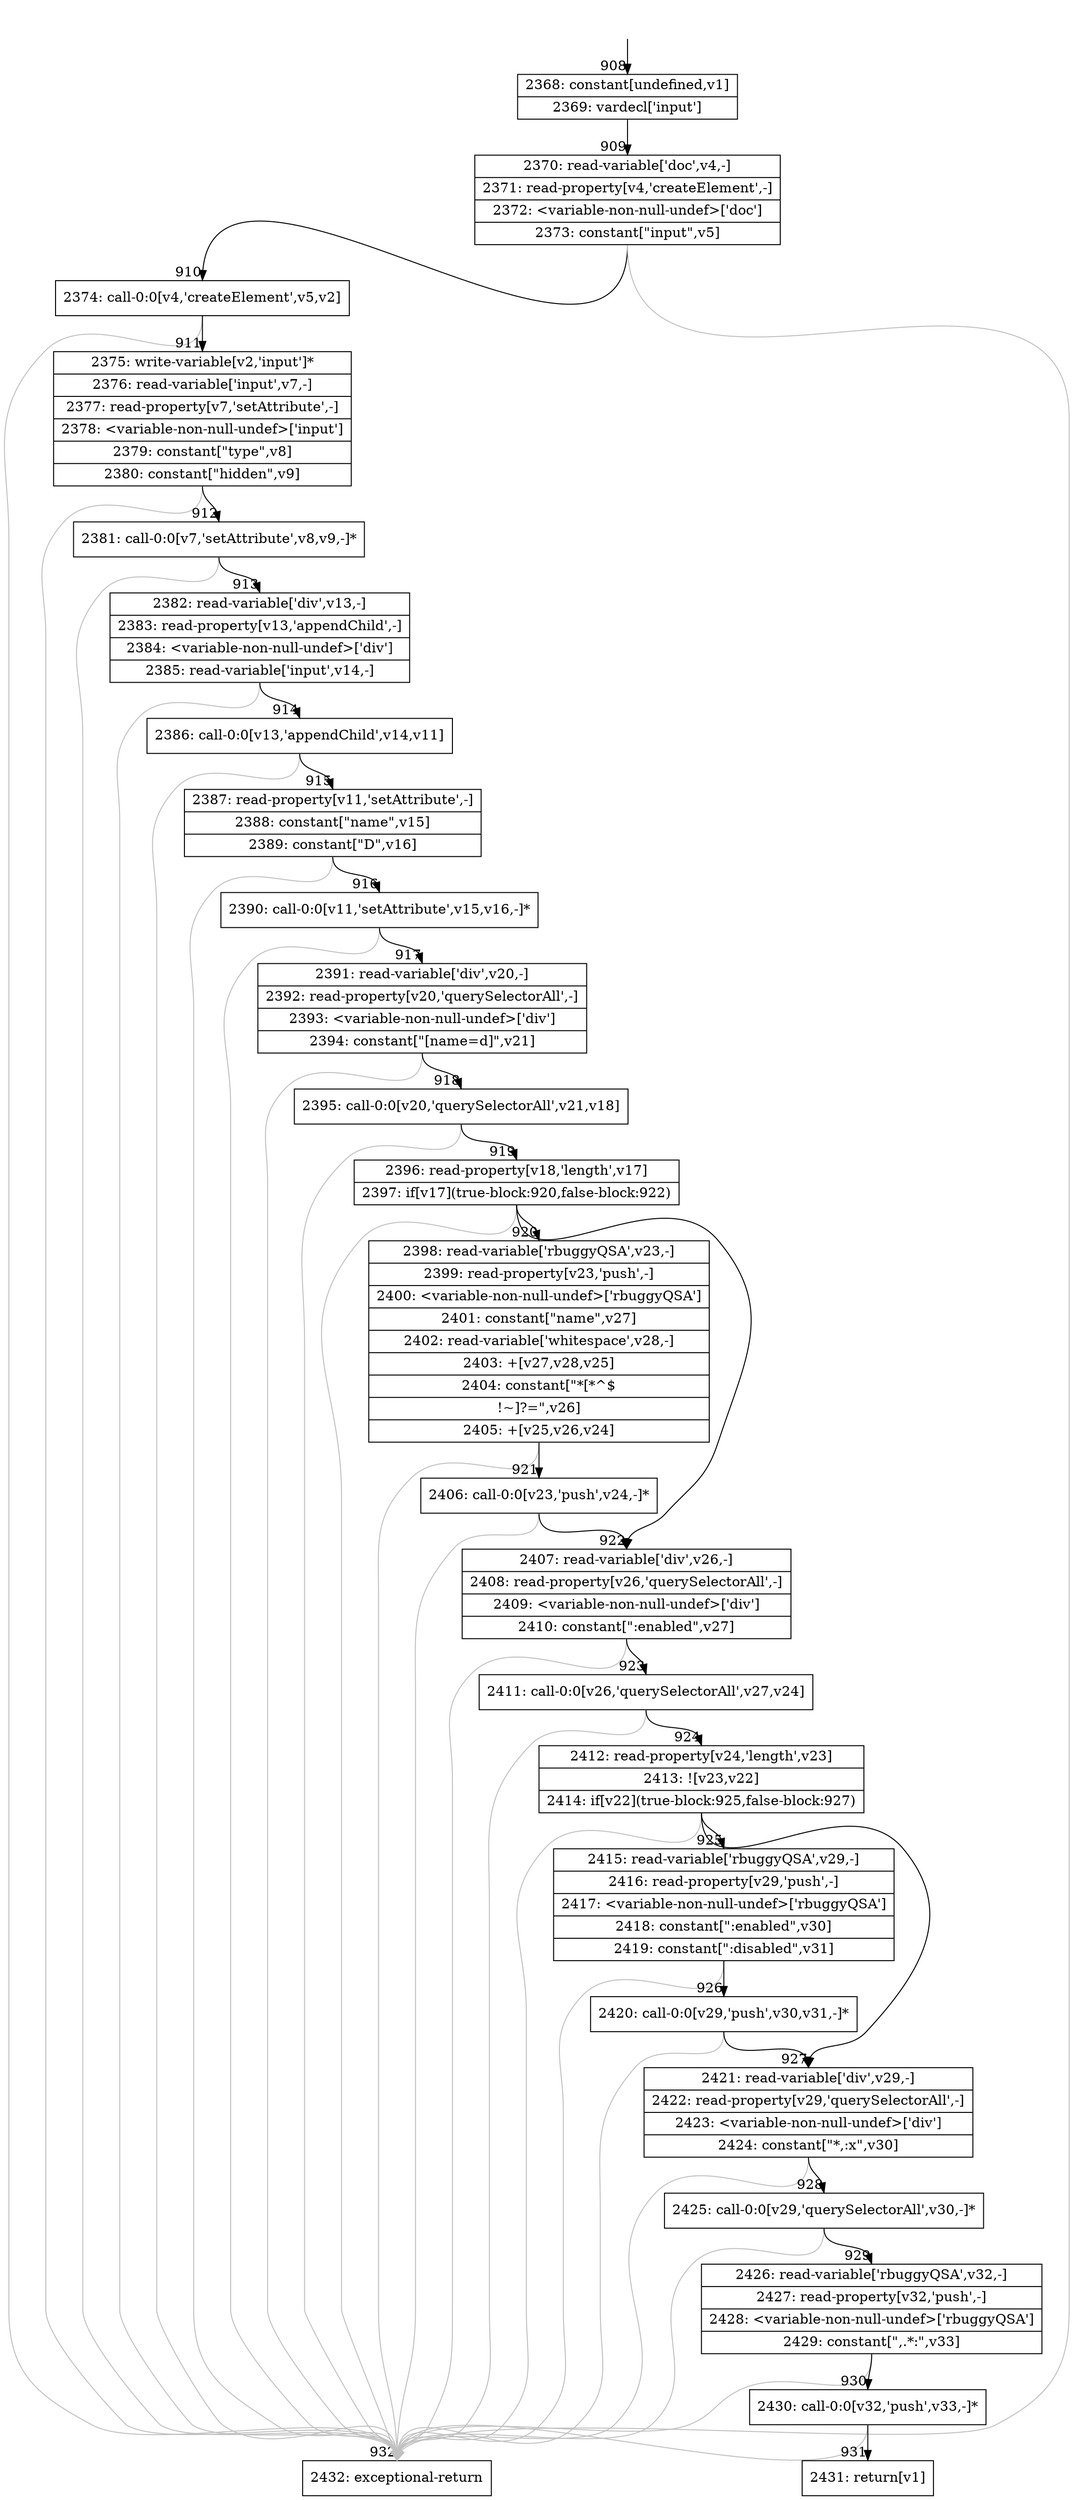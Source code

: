 digraph {
rankdir="TD"
BB_entry79[shape=none,label=""];
BB_entry79 -> BB908 [tailport=s, headport=n, headlabel="    908"]
BB908 [shape=record label="{2368: constant[undefined,v1]|2369: vardecl['input']}" ] 
BB908 -> BB909 [tailport=s, headport=n, headlabel="      909"]
BB909 [shape=record label="{2370: read-variable['doc',v4,-]|2371: read-property[v4,'createElement',-]|2372: \<variable-non-null-undef\>['doc']|2373: constant[\"input\",v5]}" ] 
BB909 -> BB910 [tailport=s, headport=n, headlabel="      910"]
BB909 -> BB932 [tailport=s, headport=n, color=gray, headlabel="      932"]
BB910 [shape=record label="{2374: call-0:0[v4,'createElement',v5,v2]}" ] 
BB910 -> BB911 [tailport=s, headport=n, headlabel="      911"]
BB910 -> BB932 [tailport=s, headport=n, color=gray]
BB911 [shape=record label="{2375: write-variable[v2,'input']*|2376: read-variable['input',v7,-]|2377: read-property[v7,'setAttribute',-]|2378: \<variable-non-null-undef\>['input']|2379: constant[\"type\",v8]|2380: constant[\"hidden\",v9]}" ] 
BB911 -> BB912 [tailport=s, headport=n, headlabel="      912"]
BB911 -> BB932 [tailport=s, headport=n, color=gray]
BB912 [shape=record label="{2381: call-0:0[v7,'setAttribute',v8,v9,-]*}" ] 
BB912 -> BB913 [tailport=s, headport=n, headlabel="      913"]
BB912 -> BB932 [tailport=s, headport=n, color=gray]
BB913 [shape=record label="{2382: read-variable['div',v13,-]|2383: read-property[v13,'appendChild',-]|2384: \<variable-non-null-undef\>['div']|2385: read-variable['input',v14,-]}" ] 
BB913 -> BB914 [tailport=s, headport=n, headlabel="      914"]
BB913 -> BB932 [tailport=s, headport=n, color=gray]
BB914 [shape=record label="{2386: call-0:0[v13,'appendChild',v14,v11]}" ] 
BB914 -> BB915 [tailport=s, headport=n, headlabel="      915"]
BB914 -> BB932 [tailport=s, headport=n, color=gray]
BB915 [shape=record label="{2387: read-property[v11,'setAttribute',-]|2388: constant[\"name\",v15]|2389: constant[\"D\",v16]}" ] 
BB915 -> BB916 [tailport=s, headport=n, headlabel="      916"]
BB915 -> BB932 [tailport=s, headport=n, color=gray]
BB916 [shape=record label="{2390: call-0:0[v11,'setAttribute',v15,v16,-]*}" ] 
BB916 -> BB917 [tailport=s, headport=n, headlabel="      917"]
BB916 -> BB932 [tailport=s, headport=n, color=gray]
BB917 [shape=record label="{2391: read-variable['div',v20,-]|2392: read-property[v20,'querySelectorAll',-]|2393: \<variable-non-null-undef\>['div']|2394: constant[\"[name=d]\",v21]}" ] 
BB917 -> BB918 [tailport=s, headport=n, headlabel="      918"]
BB917 -> BB932 [tailport=s, headport=n, color=gray]
BB918 [shape=record label="{2395: call-0:0[v20,'querySelectorAll',v21,v18]}" ] 
BB918 -> BB919 [tailport=s, headport=n, headlabel="      919"]
BB918 -> BB932 [tailport=s, headport=n, color=gray]
BB919 [shape=record label="{2396: read-property[v18,'length',v17]|2397: if[v17](true-block:920,false-block:922)}" ] 
BB919 -> BB920 [tailport=s, headport=n, headlabel="      920"]
BB919 -> BB922 [tailport=s, headport=n, headlabel="      922"]
BB919 -> BB932 [tailport=s, headport=n, color=gray]
BB920 [shape=record label="{2398: read-variable['rbuggyQSA',v23,-]|2399: read-property[v23,'push',-]|2400: \<variable-non-null-undef\>['rbuggyQSA']|2401: constant[\"name\",v27]|2402: read-variable['whitespace',v28,-]|2403: +[v27,v28,v25]|2404: constant[\"*[*^$|!~]?=\",v26]|2405: +[v25,v26,v24]}" ] 
BB920 -> BB921 [tailport=s, headport=n, headlabel="      921"]
BB920 -> BB932 [tailport=s, headport=n, color=gray]
BB921 [shape=record label="{2406: call-0:0[v23,'push',v24,-]*}" ] 
BB921 -> BB922 [tailport=s, headport=n]
BB921 -> BB932 [tailport=s, headport=n, color=gray]
BB922 [shape=record label="{2407: read-variable['div',v26,-]|2408: read-property[v26,'querySelectorAll',-]|2409: \<variable-non-null-undef\>['div']|2410: constant[\":enabled\",v27]}" ] 
BB922 -> BB923 [tailport=s, headport=n, headlabel="      923"]
BB922 -> BB932 [tailport=s, headport=n, color=gray]
BB923 [shape=record label="{2411: call-0:0[v26,'querySelectorAll',v27,v24]}" ] 
BB923 -> BB924 [tailport=s, headport=n, headlabel="      924"]
BB923 -> BB932 [tailport=s, headport=n, color=gray]
BB924 [shape=record label="{2412: read-property[v24,'length',v23]|2413: ![v23,v22]|2414: if[v22](true-block:925,false-block:927)}" ] 
BB924 -> BB925 [tailport=s, headport=n, headlabel="      925"]
BB924 -> BB927 [tailport=s, headport=n, headlabel="      927"]
BB924 -> BB932 [tailport=s, headport=n, color=gray]
BB925 [shape=record label="{2415: read-variable['rbuggyQSA',v29,-]|2416: read-property[v29,'push',-]|2417: \<variable-non-null-undef\>['rbuggyQSA']|2418: constant[\":enabled\",v30]|2419: constant[\":disabled\",v31]}" ] 
BB925 -> BB926 [tailport=s, headport=n, headlabel="      926"]
BB925 -> BB932 [tailport=s, headport=n, color=gray]
BB926 [shape=record label="{2420: call-0:0[v29,'push',v30,v31,-]*}" ] 
BB926 -> BB927 [tailport=s, headport=n]
BB926 -> BB932 [tailport=s, headport=n, color=gray]
BB927 [shape=record label="{2421: read-variable['div',v29,-]|2422: read-property[v29,'querySelectorAll',-]|2423: \<variable-non-null-undef\>['div']|2424: constant[\"*,:x\",v30]}" ] 
BB927 -> BB928 [tailport=s, headport=n, headlabel="      928"]
BB927 -> BB932 [tailport=s, headport=n, color=gray]
BB928 [shape=record label="{2425: call-0:0[v29,'querySelectorAll',v30,-]*}" ] 
BB928 -> BB929 [tailport=s, headport=n, headlabel="      929"]
BB928 -> BB932 [tailport=s, headport=n, color=gray]
BB929 [shape=record label="{2426: read-variable['rbuggyQSA',v32,-]|2427: read-property[v32,'push',-]|2428: \<variable-non-null-undef\>['rbuggyQSA']|2429: constant[\",.*:\",v33]}" ] 
BB929 -> BB930 [tailport=s, headport=n, headlabel="      930"]
BB929 -> BB932 [tailport=s, headport=n, color=gray]
BB930 [shape=record label="{2430: call-0:0[v32,'push',v33,-]*}" ] 
BB930 -> BB931 [tailport=s, headport=n, headlabel="      931"]
BB930 -> BB932 [tailport=s, headport=n, color=gray]
BB931 [shape=record label="{2431: return[v1]}" ] 
BB932 [shape=record label="{2432: exceptional-return}" ] 
}
